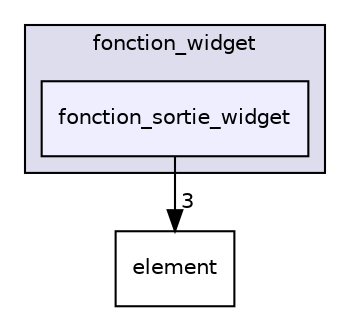 digraph "entete/fonction_widget/fonction_sortie_widget" {
  compound=true
  node [ fontsize="10", fontname="Helvetica"];
  edge [ labelfontsize="10", labelfontname="Helvetica"];
  subgraph clusterdir_363a3e4ae2fd0b55f9877b5b276180ac {
    graph [ bgcolor="#ddddee", pencolor="black", label="fonction_widget" fontname="Helvetica", fontsize="10", URL="dir_363a3e4ae2fd0b55f9877b5b276180ac.html"]
  dir_ab3f23f23716cd18a026a3f64495705f [shape=box, label="fonction_sortie_widget", style="filled", fillcolor="#eeeeff", pencolor="black", URL="dir_ab3f23f23716cd18a026a3f64495705f.html"];
  }
  dir_4832fa68ea590285dd7ec4a85118439c [shape=box label="element" URL="dir_4832fa68ea590285dd7ec4a85118439c.html"];
  dir_ab3f23f23716cd18a026a3f64495705f->dir_4832fa68ea590285dd7ec4a85118439c [headlabel="3", labeldistance=1.5 headhref="dir_000012_000004.html"];
}
